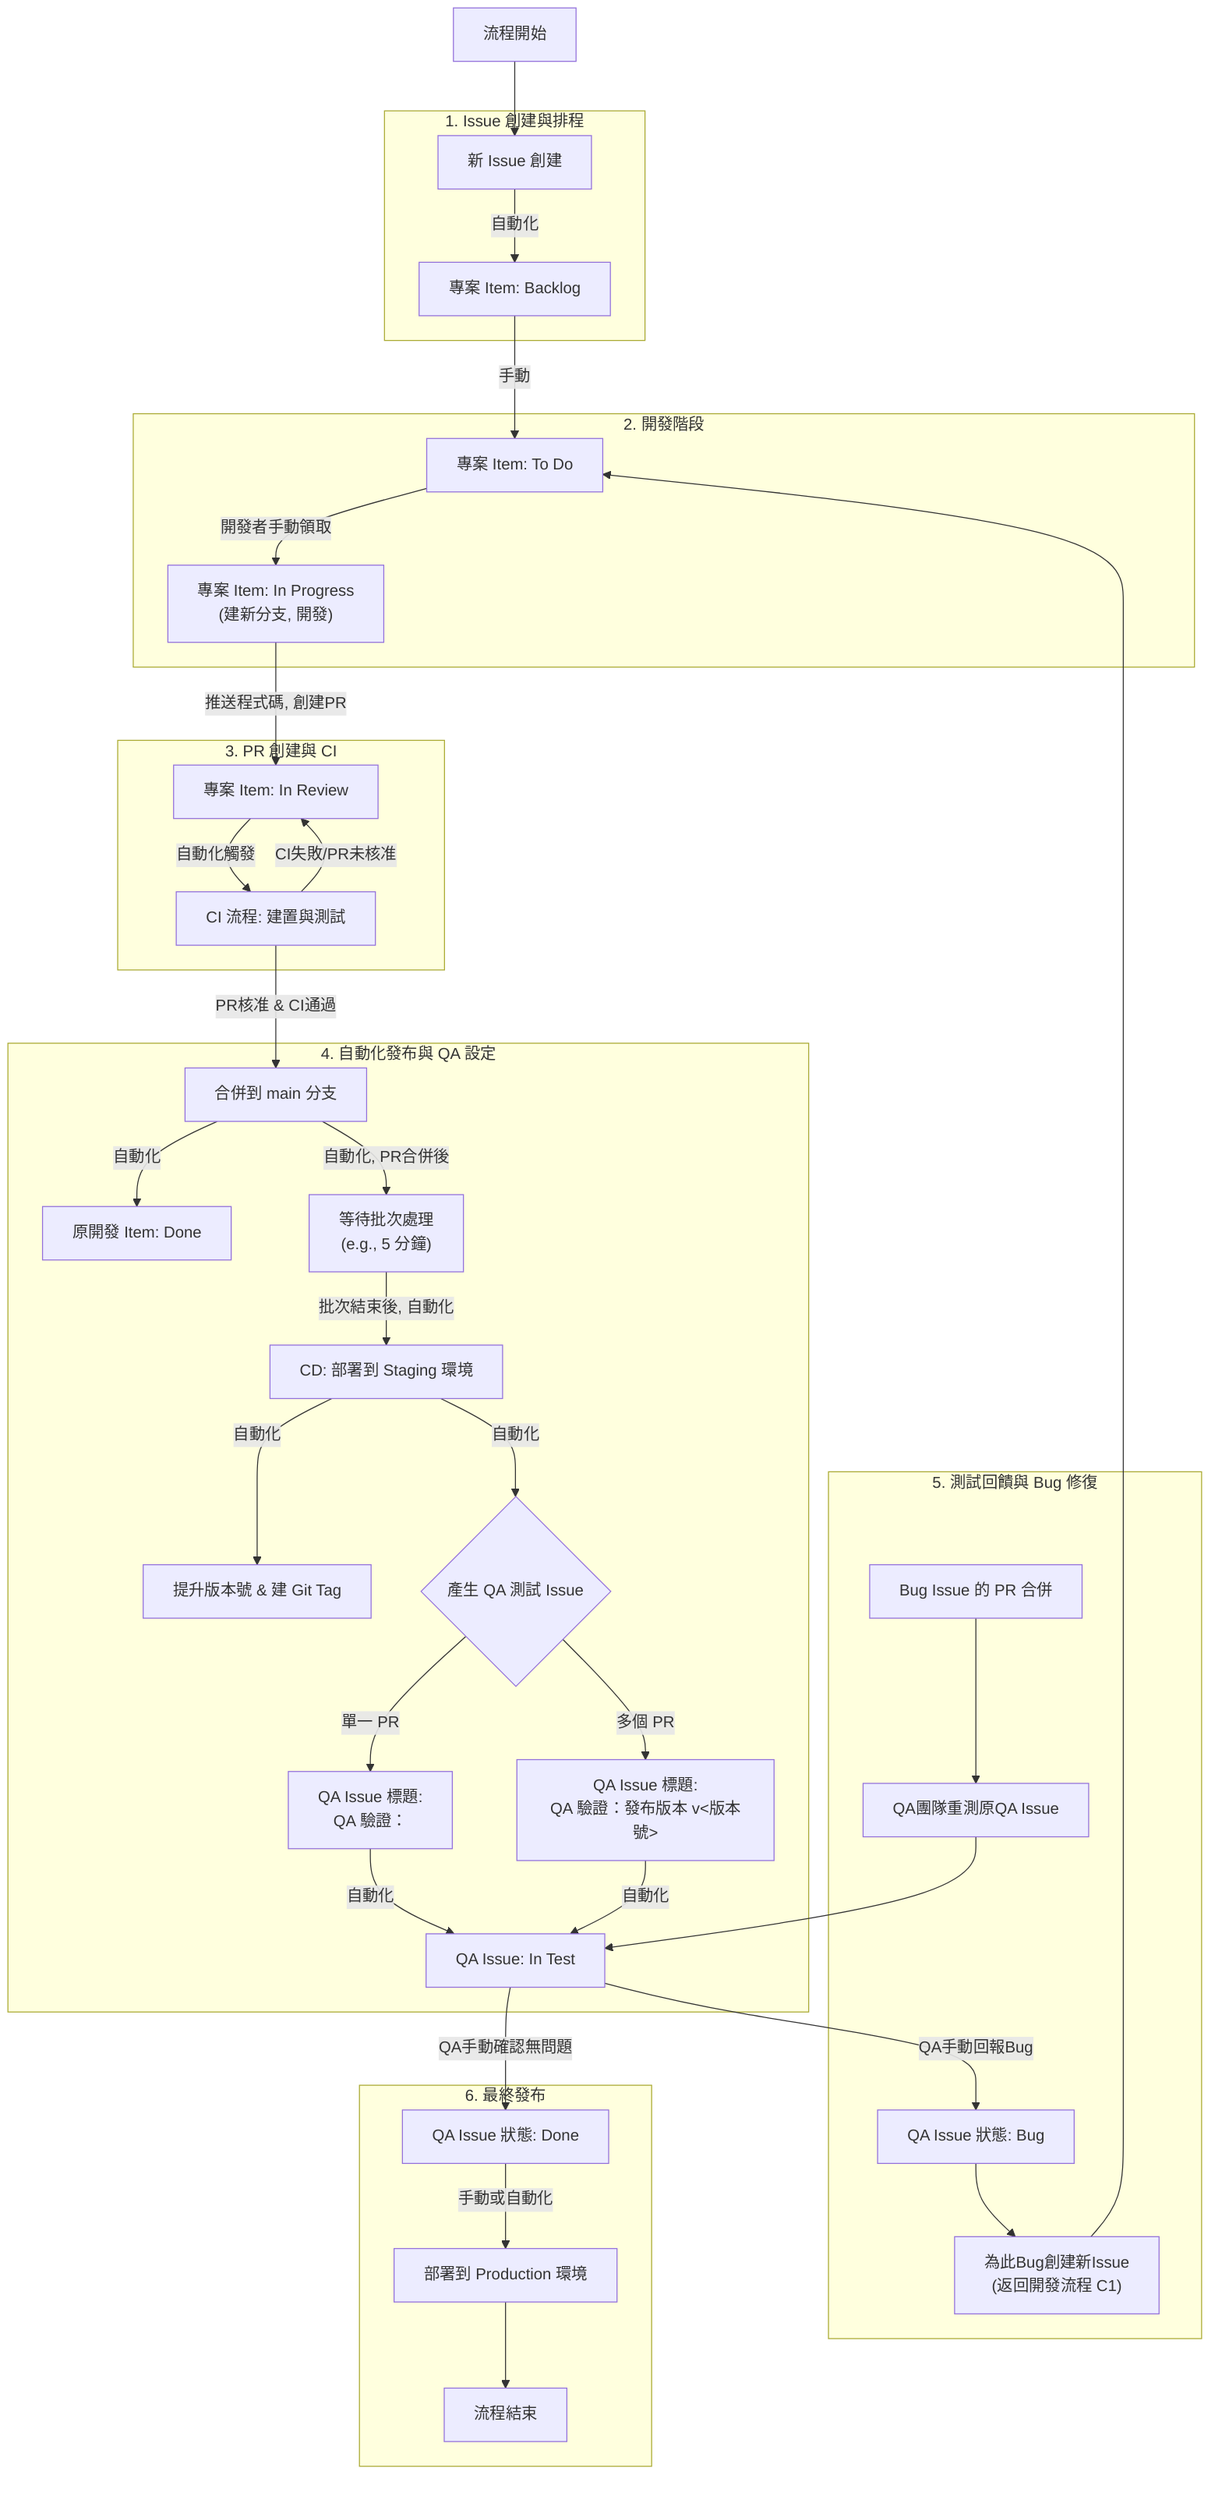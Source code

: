 flowchart TD
    A0[流程開始] --> A1;

    subgraph "1. Issue 創建與排程"
        A1[新 Issue 創建] -->|自動化| B1[專案 Item: Backlog];
    end

    subgraph "2. 開發階段"
        B1 -- 手動 --> C1[專案 Item: To Do];
        C1 -- 開發者手動領取 --> D1["專案 Item: In Progress\n(建新分支, 開發)"];
    end

    subgraph "3. PR 創建與 CI"
        D1 -- 推送程式碼, 創建PR --> E1[專案 Item: In Review];
        E1 -->|自動化觸發| F1[CI 流程: 建置與測試];
    end

    subgraph "4. 自動化發布與 QA 設定"
        F1 -- PR核准 & CI通過 --> G1[合併到 main 分支];
        F1 -- CI失敗/PR未核准 --> E1;

        G1 -->|自動化| H1[原開發 Item: Done];
        G1 -->|自動化, PR合併後| I1["等待批次處理\n(e.g., 5 分鐘)"];
        I1 -->|批次結束後, 自動化| J1[CD: 部署到 Staging 環境];
        J1 -->|自動化| K1[提升版本號 & 建 Git Tag];
        J1 -->|自動化| L1{產生 QA 測試 Issue};
        L1 -- 單一 PR --> L1_a["QA Issue 標題:\nQA 驗證：<PR 標題>"];
        L1 -- 多個 PR --> L1_b["QA Issue 標題:\nQA 驗證：發布版本 v<版本號>"];
        L1_a -->|自動化| M1[QA Issue: In Test];
        L1_b -->|自動化| M1;
    end

    subgraph "5. 測試回饋與 Bug 修復"
        M1 -- QA手動回報Bug --> N1[QA Issue 狀態: Bug];
        N1 --> N2["為此Bug創建新Issue\n(返回開發流程 C1)"];
        N2 --> C1
        %% New Bug Issue enters development flow

        %% After Bug Issue's PR is merged (this is a G1-like event for the bug fix)
        BugFixPRMerged[Bug Issue 的 PR 合併] --> N3[QA團隊重測原QA Issue];
        N3 --> M1
        %% Retest the original QA Issue
    end

    subgraph "6. 最終發布"
        M1 -- QA手動確認無問題 --> P1[QA Issue 狀態: Done];
        P1 -->|手動或自動化| Q1[部署到 Production 環境];
        Q1 --> R1[流程結束];
    end